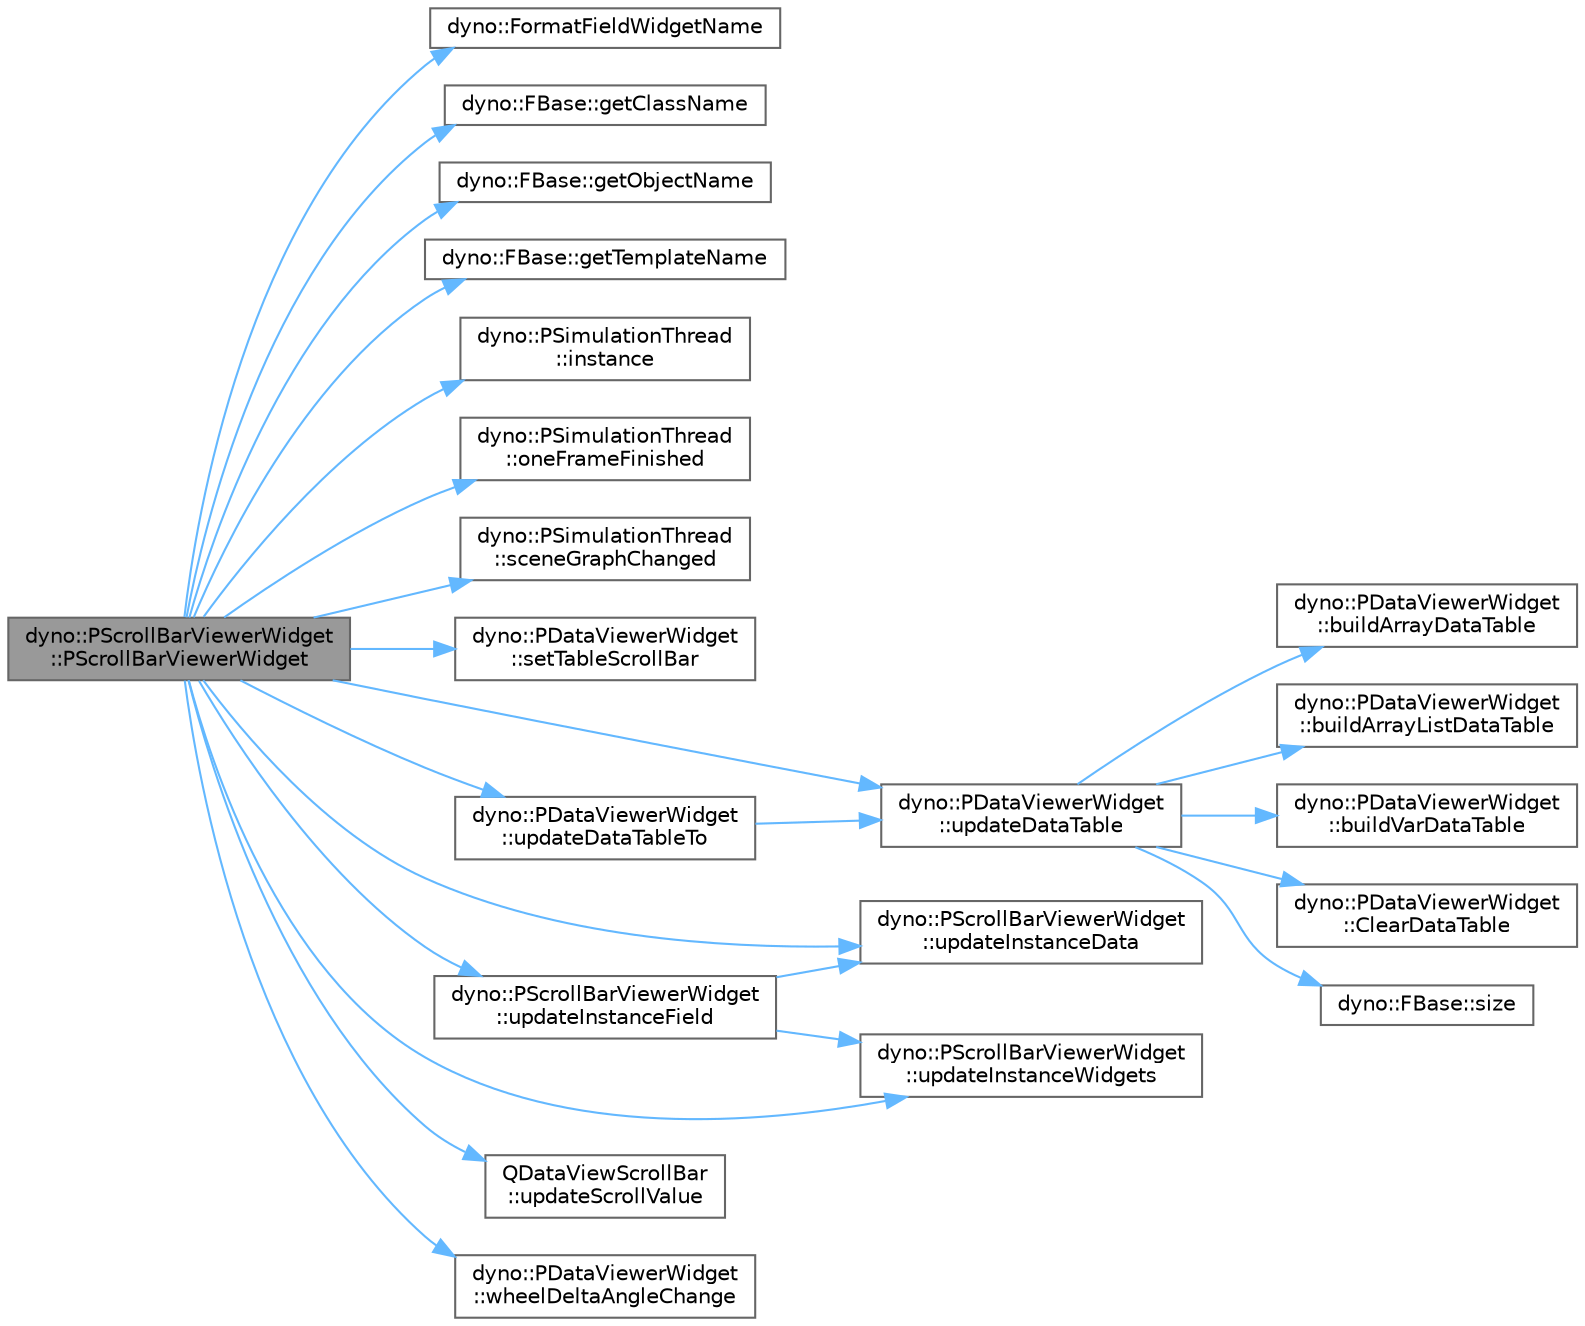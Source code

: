 digraph "dyno::PScrollBarViewerWidget::PScrollBarViewerWidget"
{
 // LATEX_PDF_SIZE
  bgcolor="transparent";
  edge [fontname=Helvetica,fontsize=10,labelfontname=Helvetica,labelfontsize=10];
  node [fontname=Helvetica,fontsize=10,shape=box,height=0.2,width=0.4];
  rankdir="LR";
  Node1 [id="Node000001",label="dyno::PScrollBarViewerWidget\l::PScrollBarViewerWidget",height=0.2,width=0.4,color="gray40", fillcolor="grey60", style="filled", fontcolor="black",tooltip=" "];
  Node1 -> Node2 [id="edge1_Node000001_Node000002",color="steelblue1",style="solid",tooltip=" "];
  Node2 [id="Node000002",label="dyno::FormatFieldWidgetName",height=0.2,width=0.4,color="grey40", fillcolor="white", style="filled",URL="$namespacedyno.html#a3dbb4b2c87f3ada8178335b6abeb48d7",tooltip=" "];
  Node1 -> Node3 [id="edge2_Node000001_Node000003",color="steelblue1",style="solid",tooltip=" "];
  Node3 [id="Node000003",label="dyno::FBase::getClassName",height=0.2,width=0.4,color="grey40", fillcolor="white", style="filled",URL="$classdyno_1_1_f_base.html#a13d7c35a189c2112df3cc36ba4fbea2d",tooltip=" "];
  Node1 -> Node4 [id="edge3_Node000001_Node000004",color="steelblue1",style="solid",tooltip=" "];
  Node4 [id="Node000004",label="dyno::FBase::getObjectName",height=0.2,width=0.4,color="grey40", fillcolor="white", style="filled",URL="$classdyno_1_1_f_base.html#a1142c17b3aa48a8f53280e4a0eb75992",tooltip=" "];
  Node1 -> Node5 [id="edge4_Node000001_Node000005",color="steelblue1",style="solid",tooltip=" "];
  Node5 [id="Node000005",label="dyno::FBase::getTemplateName",height=0.2,width=0.4,color="grey40", fillcolor="white", style="filled",URL="$classdyno_1_1_f_base.html#a751d22e6e218a65ccc35783801d09308",tooltip=" "];
  Node1 -> Node6 [id="edge5_Node000001_Node000006",color="steelblue1",style="solid",tooltip=" "];
  Node6 [id="Node000006",label="dyno::PSimulationThread\l::instance",height=0.2,width=0.4,color="grey40", fillcolor="white", style="filled",URL="$classdyno_1_1_p_simulation_thread.html#aa6c154b97badd562a3d04e7bf3b736b1",tooltip=" "];
  Node1 -> Node7 [id="edge6_Node000001_Node000007",color="steelblue1",style="solid",tooltip=" "];
  Node7 [id="Node000007",label="dyno::PSimulationThread\l::oneFrameFinished",height=0.2,width=0.4,color="grey40", fillcolor="white", style="filled",URL="$classdyno_1_1_p_simulation_thread.html#a3537c0310a825e856d1af4e0c1e1846d",tooltip=" "];
  Node1 -> Node8 [id="edge7_Node000001_Node000008",color="steelblue1",style="solid",tooltip=" "];
  Node8 [id="Node000008",label="dyno::PSimulationThread\l::sceneGraphChanged",height=0.2,width=0.4,color="grey40", fillcolor="white", style="filled",URL="$classdyno_1_1_p_simulation_thread.html#a4762a73779f4b673d7aa2b27cd668dcc",tooltip=" "];
  Node1 -> Node9 [id="edge8_Node000001_Node000009",color="steelblue1",style="solid",tooltip=" "];
  Node9 [id="Node000009",label="dyno::PDataViewerWidget\l::setTableScrollBar",height=0.2,width=0.4,color="grey40", fillcolor="white", style="filled",URL="$classdyno_1_1_p_data_viewer_widget.html#ae8b6d506edabe58e87ff5a881c1e8a3b",tooltip=" "];
  Node1 -> Node10 [id="edge9_Node000001_Node000010",color="steelblue1",style="solid",tooltip=" "];
  Node10 [id="Node000010",label="dyno::PDataViewerWidget\l::updateDataTable",height=0.2,width=0.4,color="grey40", fillcolor="white", style="filled",URL="$classdyno_1_1_p_data_viewer_widget.html#a11c9715807028f3bc599abeaf32eb33d",tooltip=" "];
  Node10 -> Node11 [id="edge10_Node000010_Node000011",color="steelblue1",style="solid",tooltip=" "];
  Node11 [id="Node000011",label="dyno::PDataViewerWidget\l::buildArrayDataTable",height=0.2,width=0.4,color="grey40", fillcolor="white", style="filled",URL="$classdyno_1_1_p_data_viewer_widget.html#aa9270b377fde4d05086cd9e370760f24",tooltip=" "];
  Node10 -> Node12 [id="edge11_Node000010_Node000012",color="steelblue1",style="solid",tooltip=" "];
  Node12 [id="Node000012",label="dyno::PDataViewerWidget\l::buildArrayListDataTable",height=0.2,width=0.4,color="grey40", fillcolor="white", style="filled",URL="$classdyno_1_1_p_data_viewer_widget.html#af626ed903dc801938337ec4228539c11",tooltip=" "];
  Node10 -> Node13 [id="edge12_Node000010_Node000013",color="steelblue1",style="solid",tooltip=" "];
  Node13 [id="Node000013",label="dyno::PDataViewerWidget\l::buildVarDataTable",height=0.2,width=0.4,color="grey40", fillcolor="white", style="filled",URL="$classdyno_1_1_p_data_viewer_widget.html#a9b71e18734fb65919352d07ab974939c",tooltip=" "];
  Node10 -> Node14 [id="edge13_Node000010_Node000014",color="steelblue1",style="solid",tooltip=" "];
  Node14 [id="Node000014",label="dyno::PDataViewerWidget\l::ClearDataTable",height=0.2,width=0.4,color="grey40", fillcolor="white", style="filled",URL="$classdyno_1_1_p_data_viewer_widget.html#aff06085f3255a5cf4ca4ea6bb537dff7",tooltip=" "];
  Node10 -> Node15 [id="edge14_Node000010_Node000015",color="steelblue1",style="solid",tooltip=" "];
  Node15 [id="Node000015",label="dyno::FBase::size",height=0.2,width=0.4,color="grey40", fillcolor="white", style="filled",URL="$classdyno_1_1_f_base.html#a002102a94ea8d375f7548b88c4400b3e",tooltip=" "];
  Node1 -> Node16 [id="edge15_Node000001_Node000016",color="steelblue1",style="solid",tooltip=" "];
  Node16 [id="Node000016",label="dyno::PDataViewerWidget\l::updateDataTableTo",height=0.2,width=0.4,color="grey40", fillcolor="white", style="filled",URL="$classdyno_1_1_p_data_viewer_widget.html#ac6ddcc26e6e23ed7720c266a99a38903",tooltip=" "];
  Node16 -> Node10 [id="edge16_Node000016_Node000010",color="steelblue1",style="solid",tooltip=" "];
  Node1 -> Node17 [id="edge17_Node000001_Node000017",color="steelblue1",style="solid",tooltip=" "];
  Node17 [id="Node000017",label="dyno::PScrollBarViewerWidget\l::updateInstanceData",height=0.2,width=0.4,color="grey40", fillcolor="white", style="filled",URL="$classdyno_1_1_p_scroll_bar_viewer_widget.html#a5e40108f44a5aa5b9a258da359f0a0e8",tooltip=" "];
  Node1 -> Node18 [id="edge18_Node000001_Node000018",color="steelblue1",style="solid",tooltip=" "];
  Node18 [id="Node000018",label="dyno::PScrollBarViewerWidget\l::updateInstanceField",height=0.2,width=0.4,color="grey40", fillcolor="white", style="filled",URL="$classdyno_1_1_p_scroll_bar_viewer_widget.html#a360be310230188224453c9dda367b592",tooltip=" "];
  Node18 -> Node17 [id="edge19_Node000018_Node000017",color="steelblue1",style="solid",tooltip=" "];
  Node18 -> Node19 [id="edge20_Node000018_Node000019",color="steelblue1",style="solid",tooltip=" "];
  Node19 [id="Node000019",label="dyno::PScrollBarViewerWidget\l::updateInstanceWidgets",height=0.2,width=0.4,color="grey40", fillcolor="white", style="filled",URL="$classdyno_1_1_p_scroll_bar_viewer_widget.html#a0c4f6f11ee7e494481cb5fd66fa1fe05",tooltip=" "];
  Node1 -> Node19 [id="edge21_Node000001_Node000019",color="steelblue1",style="solid",tooltip=" "];
  Node1 -> Node20 [id="edge22_Node000001_Node000020",color="steelblue1",style="solid",tooltip=" "];
  Node20 [id="Node000020",label="QDataViewScrollBar\l::updateScrollValue",height=0.2,width=0.4,color="grey40", fillcolor="white", style="filled",URL="$class_q_data_view_scroll_bar.html#a9ac90f8686d9901e236c32aca08e4739",tooltip=" "];
  Node1 -> Node21 [id="edge23_Node000001_Node000021",color="steelblue1",style="solid",tooltip=" "];
  Node21 [id="Node000021",label="dyno::PDataViewerWidget\l::wheelDeltaAngleChange",height=0.2,width=0.4,color="grey40", fillcolor="white", style="filled",URL="$classdyno_1_1_p_data_viewer_widget.html#a920be990589f19a8d0a4203dafd196b7",tooltip=" "];
}
